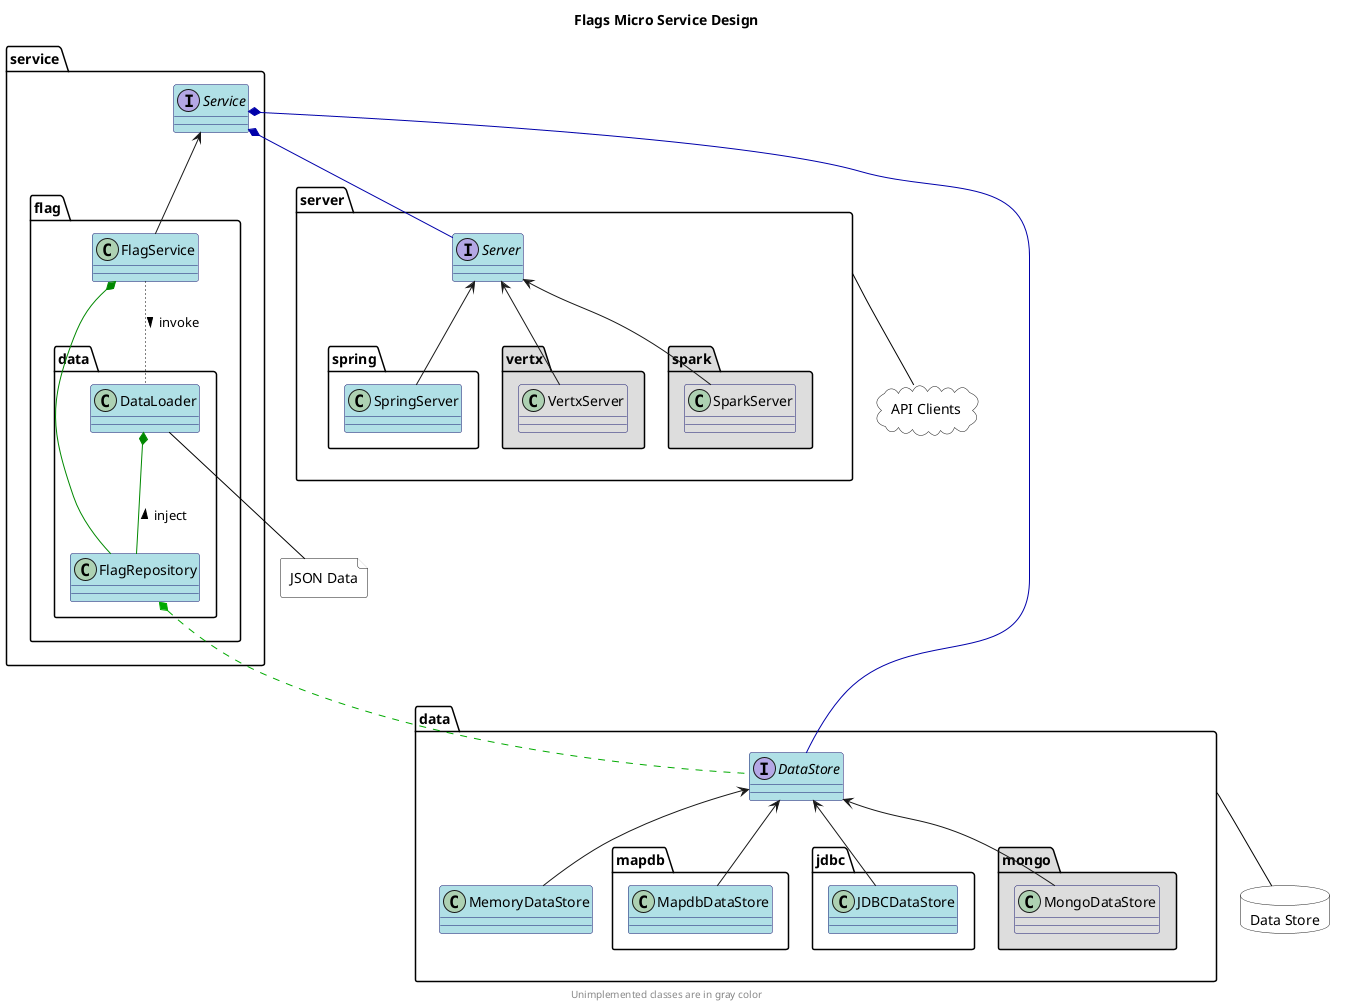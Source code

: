 @startuml

skinparam { 
  ClassBackgroundColor powderBlue 
  ClassBorderColor midnightBlue 
}

allow_mixing

title
  Flags Micro Service Design
end title

' Service Module

package service {
  interface Service
  
  package service.flag {
    class FlagService 

    package service.flag.data {
      class FlagRepository 
      class DataLoader 
    }
  }
}

' Server Module

package server {
  interface Server 
  
  package server.spring {
    class SpringServer 
  }

  package server.vertx #DDDDDD {
    class VertxServer #DDDDDD
  }

  package server.spark #DDDDDD {
    class SparkServer #DDDDDD
  }
}

' Data Module


package data {
  interface DataStore

  class MemoryDataStore

  package data.mapdb {
    class MapdbDataStore
  }
  package data.jdbc {
    class JDBCDataStore
  }
  package data.mongo #DDDDDD {
    class MongoDataStore #DDDDDD
  }
}

' External  Modules

database "Data Store" #FFFFFF

file "JSON Data" #FFFFFF

cloud "API Clients" #FFFFFF 

' Dependencies

Service <-- FlagService

Server <-- SpringServer
Server <-- VertxServer
Server <-- SparkServer

DataStore <-- MemoryDataStore
DataStore <-- MapdbDataStore
DataStore <-- JDBCDataStore
DataStore <-- MongoDataStore

FlagService *-[#008800]- FlagRepository
FlagService -[#000000,dotted]- DataLoader : invoke >
DataLoader *-[#008800]- FlagRepository : inject <
FlagRepository *-[dashed,#00AA00]- DataStore 

Service *-[#0000AA]- Server 
Service *-[#0000AA]- DataStore

DataLoader -[#000000]- "JSON Data"
data -[#000000]- "Data Store" 
server -[#000000]- "API Clients"

footer
  Unimplemented classes are in <color:gray>gray</color> color
end footer

@enduml

